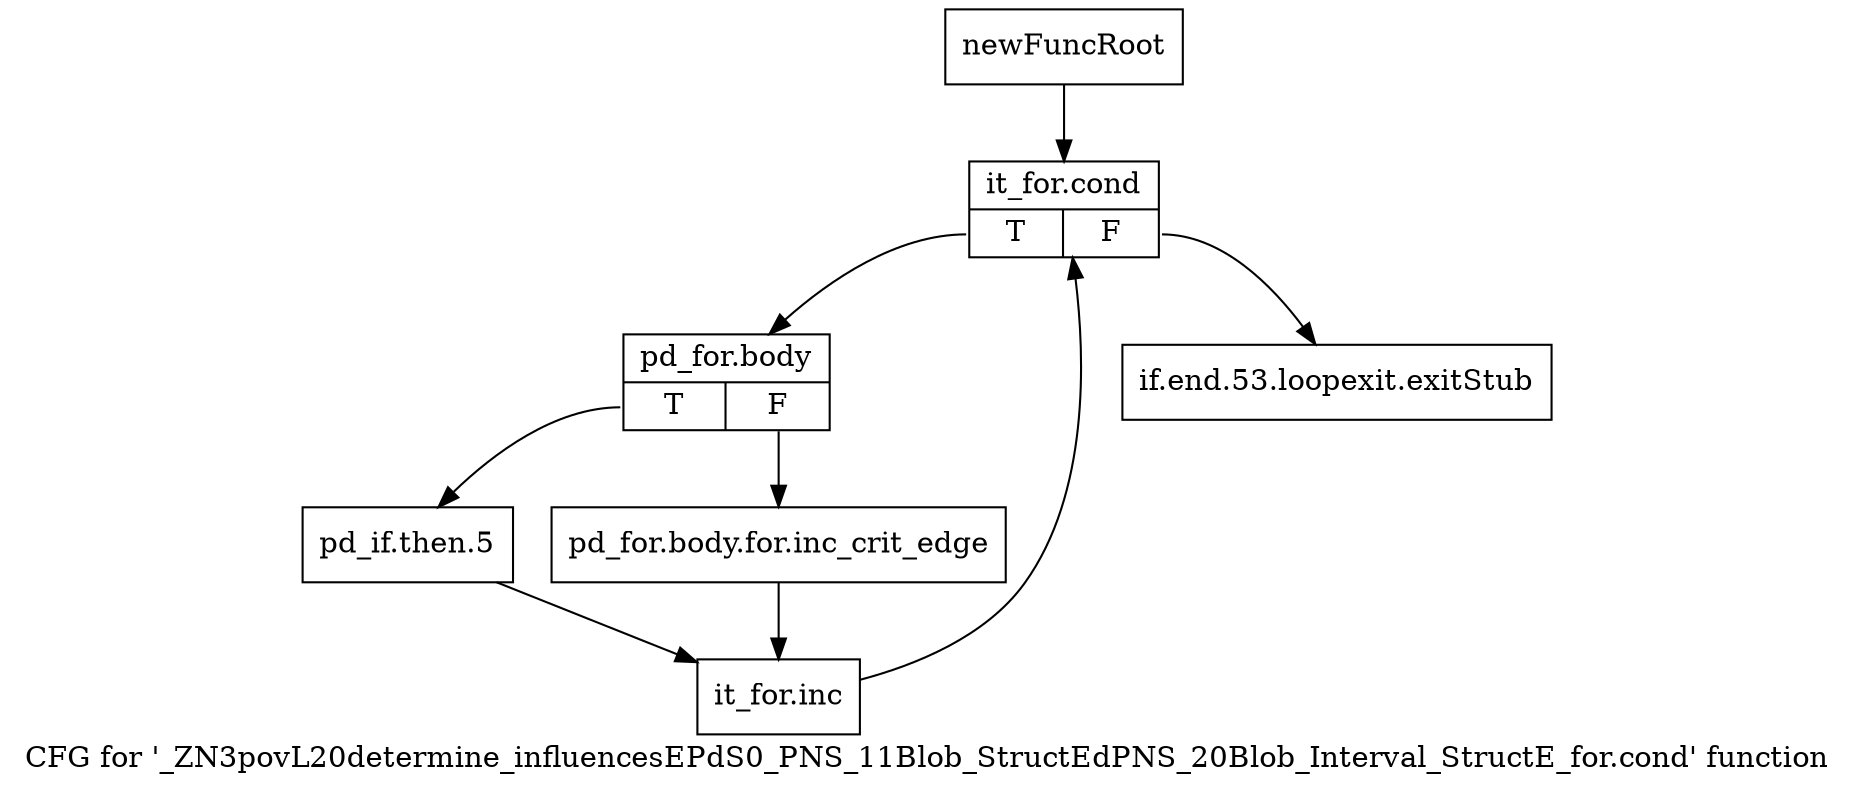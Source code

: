digraph "CFG for '_ZN3povL20determine_influencesEPdS0_PNS_11Blob_StructEdPNS_20Blob_Interval_StructE_for.cond' function" {
	label="CFG for '_ZN3povL20determine_influencesEPdS0_PNS_11Blob_StructEdPNS_20Blob_Interval_StructE_for.cond' function";

	Node0x2362200 [shape=record,label="{newFuncRoot}"];
	Node0x2362200 -> Node0x2362ad0;
	Node0x2362a80 [shape=record,label="{if.end.53.loopexit.exitStub}"];
	Node0x2362ad0 [shape=record,label="{it_for.cond|{<s0>T|<s1>F}}"];
	Node0x2362ad0:s0 -> Node0x2362b20;
	Node0x2362ad0:s1 -> Node0x2362a80;
	Node0x2362b20 [shape=record,label="{pd_for.body|{<s0>T|<s1>F}}"];
	Node0x2362b20:s0 -> Node0x2362bc0;
	Node0x2362b20:s1 -> Node0x2362b70;
	Node0x2362b70 [shape=record,label="{pd_for.body.for.inc_crit_edge}"];
	Node0x2362b70 -> Node0x2362c10;
	Node0x2362bc0 [shape=record,label="{pd_if.then.5}"];
	Node0x2362bc0 -> Node0x2362c10;
	Node0x2362c10 [shape=record,label="{it_for.inc}"];
	Node0x2362c10 -> Node0x2362ad0;
}
